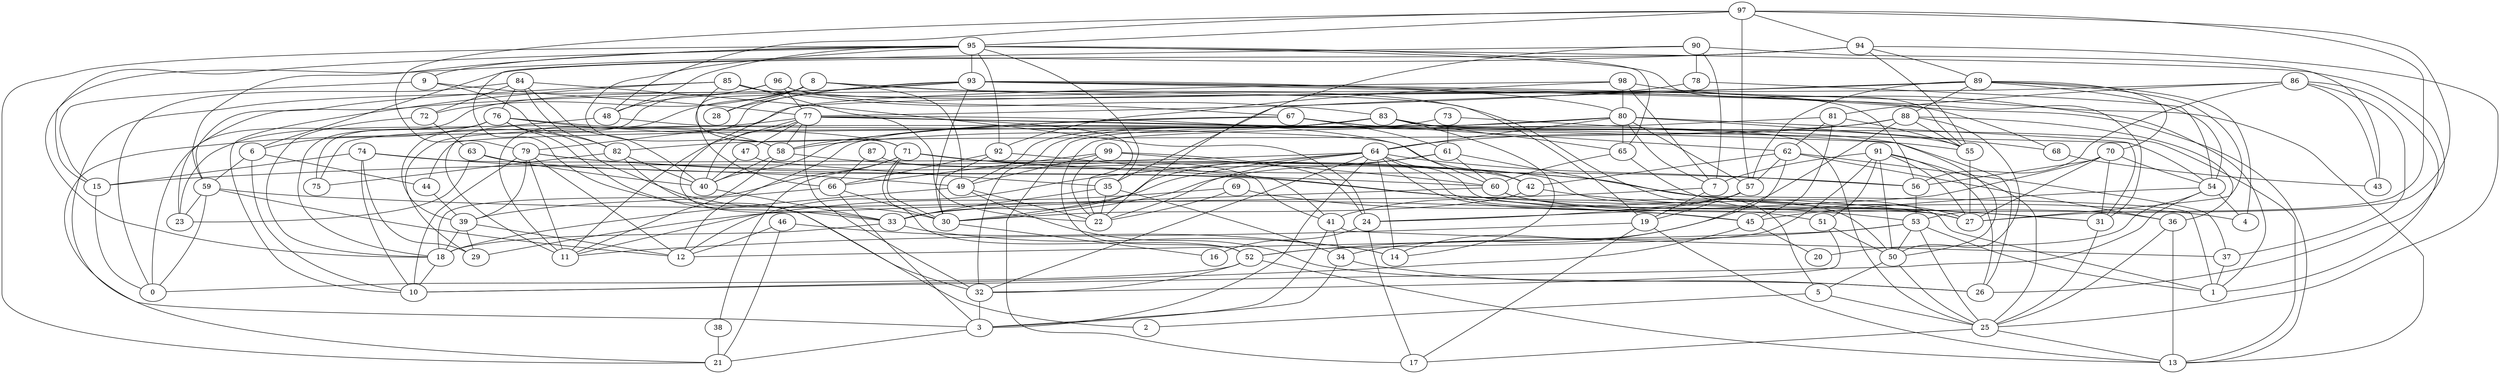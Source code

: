 digraph GG_graph {

subgraph G_graph {
edge [color = black]
"78" -> "54" [dir = none]
"53" -> "25" [dir = none]
"82" -> "75" [dir = none]
"82" -> "2" [dir = none]
"9" -> "15" [dir = none]
"87" -> "41" [dir = none]
"74" -> "10" [dir = none]
"45" -> "10" [dir = none]
"57" -> "19" [dir = none]
"25" -> "17" [dir = none]
"36" -> "13" [dir = none]
"86" -> "43" [dir = none]
"86" -> "37" [dir = none]
"86" -> "1" [dir = none]
"5" -> "2" [dir = none]
"91" -> "52" [dir = none]
"70" -> "24" [dir = none]
"64" -> "12" [dir = none]
"64" -> "15" [dir = none]
"64" -> "14" [dir = none]
"64" -> "30" [dir = none]
"6" -> "59" [dir = none]
"6" -> "44" [dir = none]
"35" -> "34" [dir = none]
"8" -> "28" [dir = none]
"8" -> "49" [dir = none]
"8" -> "66" [dir = none]
"83" -> "14" [dir = none]
"93" -> "31" [dir = none]
"93" -> "3" [dir = none]
"93" -> "23" [dir = none]
"69" -> "11" [dir = none]
"81" -> "62" [dir = none]
"95" -> "48" [dir = none]
"95" -> "26" [dir = none]
"95" -> "93" [dir = none]
"95" -> "58" [dir = none]
"95" -> "92" [dir = none]
"98" -> "80" [dir = none]
"98" -> "7" [dir = none]
"98" -> "33" [dir = none]
"98" -> "1" [dir = none]
"98" -> "92" [dir = none]
"89" -> "4" [dir = none]
"89" -> "35" [dir = none]
"89" -> "54" [dir = none]
"76" -> "18" [dir = none]
"92" -> "66" [dir = none]
"92" -> "30" [dir = none]
"71" -> "18" [dir = none]
"71" -> "38" [dir = none]
"71" -> "56" [dir = none]
"71" -> "52" [dir = none]
"71" -> "42" [dir = none]
"84" -> "72" [dir = none]
"84" -> "82" [dir = none]
"30" -> "16" [dir = none]
"58" -> "40" [dir = none]
"58" -> "11" [dir = none]
"65" -> "60" [dir = none]
"7" -> "19" [dir = none]
"77" -> "22" [dir = none]
"77" -> "29" [dir = none]
"77" -> "55" [dir = none]
"77" -> "47" [dir = none]
"77" -> "58" [dir = none]
"42" -> "30" [dir = none]
"80" -> "68" [dir = none]
"80" -> "44" [dir = none]
"80" -> "17" [dir = none]
"3" -> "21" [dir = none]
"62" -> "37" [dir = none]
"97" -> "27" [dir = none]
"97" -> "94" [dir = none]
"97" -> "79" [dir = none]
"97" -> "95" [dir = none]
"61" -> "30" [dir = none]
"15" -> "0" [dir = none]
"90" -> "7" [dir = none]
"94" -> "89" [dir = none]
"88" -> "50" [dir = none]
"88" -> "64" [dir = none]
"24" -> "17" [dir = none]
"99" -> "49" [dir = none]
"85" -> "10" [dir = none]
"85" -> "5" [dir = none]
"85" -> "71" [dir = none]
"67" -> "61" [dir = none]
"63" -> "40" [dir = none]
"73" -> "50" [dir = none]
"54" -> "20" [dir = none]
"60" -> "36" [dir = none]
"60" -> "29" [dir = none]
"44" -> "39" [dir = none]
"41" -> "37" [dir = none]
"96" -> "77" [dir = none]
"46" -> "14" [dir = none]
"51" -> "32" [dir = none]
"51" -> "50" [dir = none]
"92" -> "41" [dir = none]
"84" -> "0" [dir = none]
"77" -> "32" [dir = none]
"62" -> "14" [dir = none]
"94" -> "55" [dir = none]
"93" -> "30" [dir = none]
"46" -> "12" [dir = none]
"19" -> "13" [dir = none]
"93" -> "28" [dir = none]
"57" -> "41" [dir = none]
"54" -> "4" [dir = none]
"87" -> "66" [dir = none]
"67" -> "26" [dir = none]
"86" -> "81" [dir = none]
"84" -> "76" [dir = none]
"74" -> "1" [dir = none]
"63" -> "23" [dir = none]
"49" -> "26" [dir = none]
"64" -> "27" [dir = none]
"62" -> "42" [dir = none]
"85" -> "59" [dir = none]
"64" -> "32" [dir = none]
"88" -> "55" [dir = none]
"5" -> "25" [dir = none]
"83" -> "49" [dir = none]
"81" -> "55" [dir = none]
"59" -> "12" [dir = none]
"84" -> "40" [dir = none]
"52" -> "13" [dir = none]
"72" -> "18" [dir = none]
"54" -> "10" [dir = none]
"95" -> "9" [dir = none]
"38" -> "21" [dir = none]
"89" -> "70" [dir = none]
"53" -> "1" [dir = none]
"96" -> "56" [dir = none]
"24" -> "16" [dir = none]
"76" -> "75" [dir = none]
"81" -> "45" [dir = none]
"69" -> "22" [dir = none]
"8" -> "72" [dir = none]
"71" -> "53" [dir = none]
"85" -> "83" [dir = none]
"49" -> "22" [dir = none]
"83" -> "65" [dir = none]
"35" -> "22" [dir = none]
"53" -> "50" [dir = none]
"83" -> "58" [dir = none]
"52" -> "32" [dir = none]
"53" -> "52" [dir = none]
"93" -> "80" [dir = none]
"90" -> "78" [dir = none]
"65" -> "27" [dir = none]
"62" -> "57" [dir = none]
"83" -> "25" [dir = none]
"96" -> "67" [dir = none]
"67" -> "62" [dir = none]
"77" -> "60" [dir = none]
"8" -> "19" [dir = none]
"70" -> "54" [dir = none]
"95" -> "65" [dir = none]
"67" -> "40" [dir = none]
"33" -> "18" [dir = none]
"8" -> "11" [dir = none]
"37" -> "1" [dir = none]
"35" -> "33" [dir = none]
"55" -> "27" [dir = none]
"56" -> "53" [dir = none]
"83" -> "55" [dir = none]
"53" -> "12" [dir = none]
"48" -> "23" [dir = none]
"91" -> "26" [dir = none]
"61" -> "33" [dir = none]
"19" -> "17" [dir = none]
"64" -> "22" [dir = none]
"76" -> "58" [dir = none]
"59" -> "23" [dir = none]
"47" -> "35" [dir = none]
"77" -> "40" [dir = none]
"83" -> "13" [dir = none]
"96" -> "39" [dir = none]
"80" -> "57" [dir = none]
"83" -> "12" [dir = none]
"79" -> "4" [dir = none]
"59" -> "45" [dir = none]
"94" -> "6" [dir = none]
"33" -> "14" [dir = none]
"88" -> "34" [dir = none]
"39" -> "18" [dir = none]
"89" -> "27" [dir = none]
"25" -> "13" [dir = none]
"88" -> "36" [dir = none]
"76" -> "30" [dir = none]
"79" -> "10" [dir = none]
"39" -> "29" [dir = none]
"99" -> "60" [dir = none]
"95" -> "21" [dir = none]
"41" -> "34" [dir = none]
"34" -> "26" [dir = none]
"97" -> "53" [dir = none]
"86" -> "79" [dir = none]
"32" -> "3" [dir = none]
"63" -> "27" [dir = none]
"79" -> "12" [dir = none]
"80" -> "65" [dir = none]
"62" -> "36" [dir = none]
"7" -> "33" [dir = none]
"48" -> "42" [dir = none]
"90" -> "32" [dir = none]
"64" -> "3" [dir = none]
"90" -> "22" [dir = none]
"83" -> "75" [dir = none]
"80" -> "7" [dir = none]
"73" -> "61" [dir = none]
"91" -> "51" [dir = none]
"79" -> "11" [dir = none]
"52" -> "0" [dir = none]
"77" -> "11" [dir = none]
"99" -> "22" [dir = none]
"94" -> "25" [dir = none]
"95" -> "15" [dir = none]
"95" -> "55" [dir = none]
"97" -> "57" [dir = none]
"61" -> "60" [dir = none]
"85" -> "22" [dir = none]
"70" -> "56" [dir = none]
"89" -> "0" [dir = none]
"78" -> "77" [dir = none]
"59" -> "0" [dir = none]
"95" -> "59" [dir = none]
"54" -> "45" [dir = none]
"69" -> "45" [dir = none]
"18" -> "10" [dir = none]
"90" -> "43" [dir = none]
"74" -> "15" [dir = none]
"42" -> "31" [dir = none]
"93" -> "13" [dir = none]
"73" -> "32" [dir = none]
"86" -> "56" [dir = none]
"46" -> "21" [dir = none]
"76" -> "33" [dir = none]
"60" -> "27" [dir = none]
"8" -> "13" [dir = none]
"40" -> "33" [dir = none]
"31" -> "25" [dir = none]
"67" -> "58" [dir = none]
"64" -> "51" [dir = none]
"76" -> "71" [dir = none]
"39" -> "12" [dir = none]
"89" -> "88" [dir = none]
"76" -> "6" [dir = none]
"9" -> "77" [dir = none]
"58" -> "1" [dir = none]
"79" -> "39" [dir = none]
"41" -> "3" [dir = none]
"64" -> "56" [dir = none]
"57" -> "24" [dir = none]
"80" -> "64" [dir = none]
"89" -> "57" [dir = none]
"68" -> "43" [dir = none]
"80" -> "31" [dir = none]
"70" -> "31" [dir = none]
"47" -> "40" [dir = none]
"36" -> "25" [dir = none]
"19" -> "11" [dir = none]
"74" -> "49" [dir = none]
"81" -> "52" [dir = none]
"71" -> "30" [dir = none]
"66" -> "39" [dir = none]
"91" -> "50" [dir = none]
"80" -> "21" [dir = none]
"61" -> "31" [dir = none]
"79" -> "60" [dir = none]
"93" -> "11" [dir = none]
"66" -> "3" [dir = none]
"99" -> "24" [dir = none]
"70" -> "27" [dir = none]
"34" -> "3" [dir = none]
"99" -> "66" [dir = none]
"93" -> "68" [dir = none]
"97" -> "48" [dir = none]
"91" -> "27" [dir = none]
"95" -> "35" [dir = none]
"9" -> "82" [dir = none]
"88" -> "82" [dir = none]
"82" -> "40" [dir = none]
"91" -> "7" [dir = none]
"50" -> "25" [dir = none]
"50" -> "5" [dir = none]
"49" -> "18" [dir = none]
"94" -> "18" [dir = none]
"64" -> "50" [dir = none]
"84" -> "24" [dir = none]
"6" -> "10" [dir = none]
"77" -> "54" [dir = none]
"45" -> "20" [dir = none]
"91" -> "25" [dir = none]
"96" -> "48" [dir = none]
"72" -> "63" [dir = none]
"66" -> "30" [dir = none]
"74" -> "29" [dir = none]
}

}
